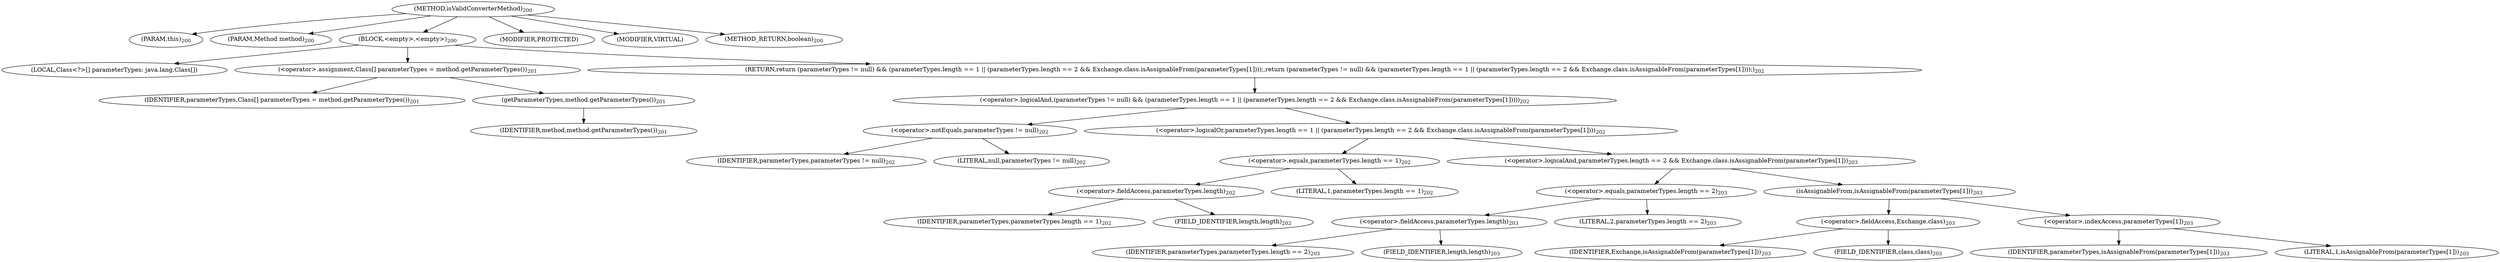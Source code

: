 digraph "isValidConverterMethod" {  
"574" [label = <(METHOD,isValidConverterMethod)<SUB>200</SUB>> ]
"575" [label = <(PARAM,this)<SUB>200</SUB>> ]
"576" [label = <(PARAM,Method method)<SUB>200</SUB>> ]
"577" [label = <(BLOCK,&lt;empty&gt;,&lt;empty&gt;)<SUB>200</SUB>> ]
"578" [label = <(LOCAL,Class&lt;?&gt;[] parameterTypes: java.lang.Class[])> ]
"579" [label = <(&lt;operator&gt;.assignment,Class[] parameterTypes = method.getParameterTypes())<SUB>201</SUB>> ]
"580" [label = <(IDENTIFIER,parameterTypes,Class[] parameterTypes = method.getParameterTypes())<SUB>201</SUB>> ]
"581" [label = <(getParameterTypes,method.getParameterTypes())<SUB>201</SUB>> ]
"582" [label = <(IDENTIFIER,method,method.getParameterTypes())<SUB>201</SUB>> ]
"583" [label = <(RETURN,return (parameterTypes != null) &amp;&amp; (parameterTypes.length == 1 || (parameterTypes.length == 2 &amp;&amp; Exchange.class.isAssignableFrom(parameterTypes[1])));,return (parameterTypes != null) &amp;&amp; (parameterTypes.length == 1 || (parameterTypes.length == 2 &amp;&amp; Exchange.class.isAssignableFrom(parameterTypes[1])));)<SUB>202</SUB>> ]
"584" [label = <(&lt;operator&gt;.logicalAnd,(parameterTypes != null) &amp;&amp; (parameterTypes.length == 1 || (parameterTypes.length == 2 &amp;&amp; Exchange.class.isAssignableFrom(parameterTypes[1]))))<SUB>202</SUB>> ]
"585" [label = <(&lt;operator&gt;.notEquals,parameterTypes != null)<SUB>202</SUB>> ]
"586" [label = <(IDENTIFIER,parameterTypes,parameterTypes != null)<SUB>202</SUB>> ]
"587" [label = <(LITERAL,null,parameterTypes != null)<SUB>202</SUB>> ]
"588" [label = <(&lt;operator&gt;.logicalOr,parameterTypes.length == 1 || (parameterTypes.length == 2 &amp;&amp; Exchange.class.isAssignableFrom(parameterTypes[1])))<SUB>202</SUB>> ]
"589" [label = <(&lt;operator&gt;.equals,parameterTypes.length == 1)<SUB>202</SUB>> ]
"590" [label = <(&lt;operator&gt;.fieldAccess,parameterTypes.length)<SUB>202</SUB>> ]
"591" [label = <(IDENTIFIER,parameterTypes,parameterTypes.length == 1)<SUB>202</SUB>> ]
"592" [label = <(FIELD_IDENTIFIER,length,length)<SUB>202</SUB>> ]
"593" [label = <(LITERAL,1,parameterTypes.length == 1)<SUB>202</SUB>> ]
"594" [label = <(&lt;operator&gt;.logicalAnd,parameterTypes.length == 2 &amp;&amp; Exchange.class.isAssignableFrom(parameterTypes[1]))<SUB>203</SUB>> ]
"595" [label = <(&lt;operator&gt;.equals,parameterTypes.length == 2)<SUB>203</SUB>> ]
"596" [label = <(&lt;operator&gt;.fieldAccess,parameterTypes.length)<SUB>203</SUB>> ]
"597" [label = <(IDENTIFIER,parameterTypes,parameterTypes.length == 2)<SUB>203</SUB>> ]
"598" [label = <(FIELD_IDENTIFIER,length,length)<SUB>203</SUB>> ]
"599" [label = <(LITERAL,2,parameterTypes.length == 2)<SUB>203</SUB>> ]
"600" [label = <(isAssignableFrom,isAssignableFrom(parameterTypes[1]))<SUB>203</SUB>> ]
"601" [label = <(&lt;operator&gt;.fieldAccess,Exchange.class)<SUB>203</SUB>> ]
"602" [label = <(IDENTIFIER,Exchange,isAssignableFrom(parameterTypes[1]))<SUB>203</SUB>> ]
"603" [label = <(FIELD_IDENTIFIER,class,class)<SUB>203</SUB>> ]
"604" [label = <(&lt;operator&gt;.indexAccess,parameterTypes[1])<SUB>203</SUB>> ]
"605" [label = <(IDENTIFIER,parameterTypes,isAssignableFrom(parameterTypes[1]))<SUB>203</SUB>> ]
"606" [label = <(LITERAL,1,isAssignableFrom(parameterTypes[1]))<SUB>203</SUB>> ]
"607" [label = <(MODIFIER,PROTECTED)> ]
"608" [label = <(MODIFIER,VIRTUAL)> ]
"609" [label = <(METHOD_RETURN,boolean)<SUB>200</SUB>> ]
  "574" -> "575" 
  "574" -> "576" 
  "574" -> "577" 
  "574" -> "607" 
  "574" -> "608" 
  "574" -> "609" 
  "577" -> "578" 
  "577" -> "579" 
  "577" -> "583" 
  "579" -> "580" 
  "579" -> "581" 
  "581" -> "582" 
  "583" -> "584" 
  "584" -> "585" 
  "584" -> "588" 
  "585" -> "586" 
  "585" -> "587" 
  "588" -> "589" 
  "588" -> "594" 
  "589" -> "590" 
  "589" -> "593" 
  "590" -> "591" 
  "590" -> "592" 
  "594" -> "595" 
  "594" -> "600" 
  "595" -> "596" 
  "595" -> "599" 
  "596" -> "597" 
  "596" -> "598" 
  "600" -> "601" 
  "600" -> "604" 
  "601" -> "602" 
  "601" -> "603" 
  "604" -> "605" 
  "604" -> "606" 
}
